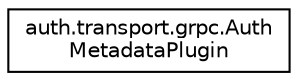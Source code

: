 digraph "Graphical Class Hierarchy"
{
 // LATEX_PDF_SIZE
  edge [fontname="Helvetica",fontsize="10",labelfontname="Helvetica",labelfontsize="10"];
  node [fontname="Helvetica",fontsize="10",shape=record];
  rankdir="LR";
  Node0 [label="auth.transport.grpc.Auth\lMetadataPlugin",height=0.2,width=0.4,color="black", fillcolor="white", style="filled",URL="$classauth_1_1transport_1_1grpc_1_1AuthMetadataPlugin.html",tooltip=" "];
}
